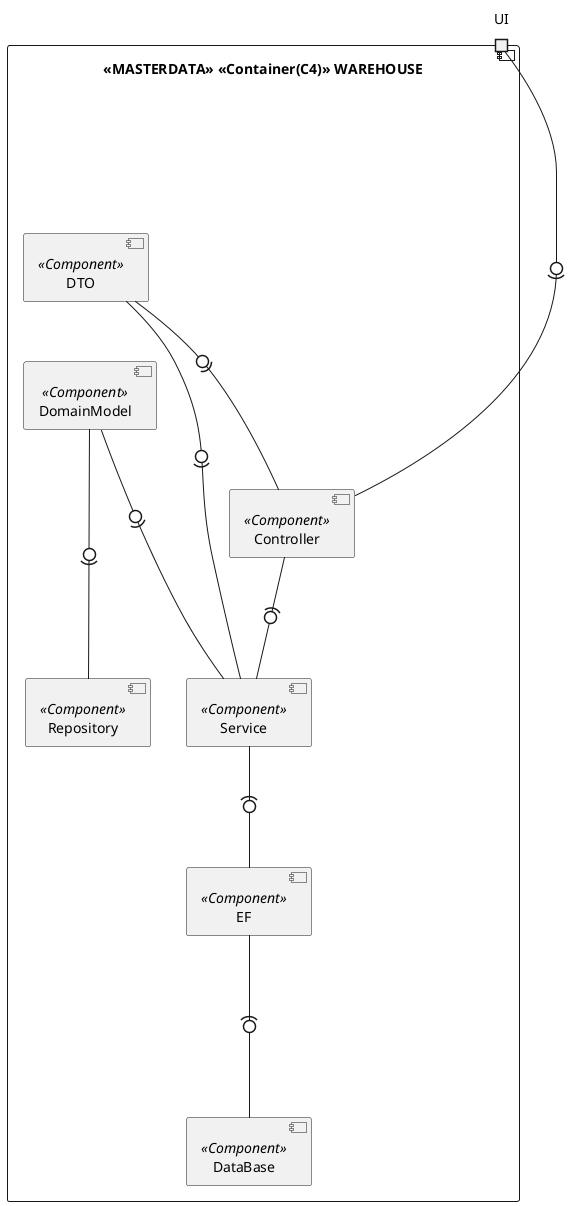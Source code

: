 @startuml Diagram
component "<<MASTERDATA>> <<Container(C4)>> WAREHOUSE" {

 port UI
component Repository <<Component>> {
}
component Service <<Component>> {
}
component DTO <<Component>> {
}
component DomainModel <<Component>> {
}

component Controller <<Component>> {
}


component EF <<Component>> {
}


component DataBase <<Component>> {
}


DomainModel --0)-- Repository
DomainModel --0)-- Service
EF --(0-- DataBase
Controller --(0- Service
Service -(0-- EF
Controller -(0- UI
DTO  --0)-- Service
DTO --0)- Controller

}
@enduml
